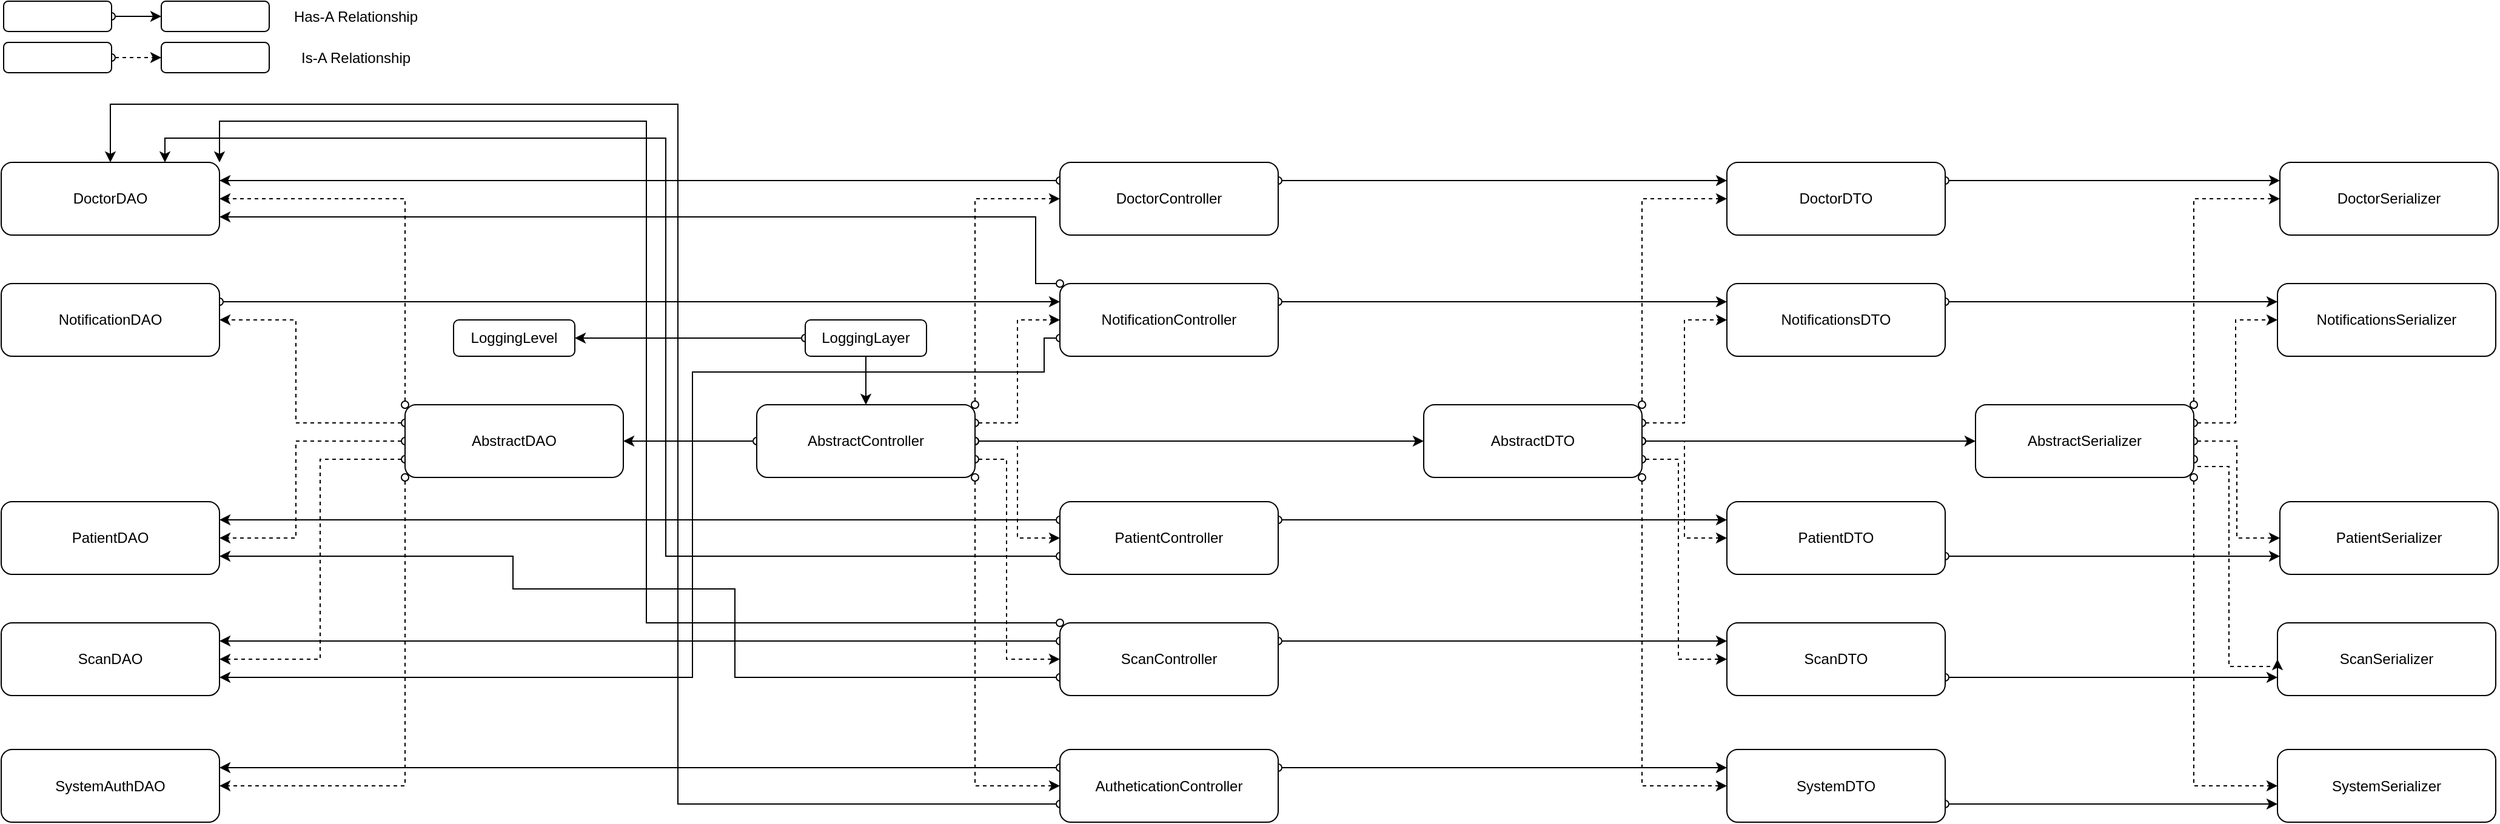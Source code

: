 <mxfile version="14.4.2" type="device"><diagram id="jdWV14Vt02-RPvf8u6lF" name="Page-1"><mxGraphModel dx="2253" dy="860" grid="0" gridSize="10" guides="1" tooltips="1" connect="1" arrows="1" fold="1" page="1" pageScale="1" pageWidth="827" pageHeight="1169" math="0" shadow="0"><root><mxCell id="0"/><mxCell id="1" parent="0"/><mxCell id="c66WBmR9JdQ3a-adTbOw-135" style="edgeStyle=orthogonalEdgeStyle;rounded=0;orthogonalLoop=1;jettySize=auto;html=1;exitX=1;exitY=0.25;exitDx=0;exitDy=0;entryX=0;entryY=0.25;entryDx=0;entryDy=0;startArrow=oval;startFill=0;" edge="1" parent="1" source="c66WBmR9JdQ3a-adTbOw-1" target="c66WBmR9JdQ3a-adTbOw-67"><mxGeometry relative="1" as="geometry"/></mxCell><mxCell id="c66WBmR9JdQ3a-adTbOw-136" style="edgeStyle=orthogonalEdgeStyle;rounded=0;orthogonalLoop=1;jettySize=auto;html=1;exitX=0;exitY=0.25;exitDx=0;exitDy=0;entryX=1;entryY=0.25;entryDx=0;entryDy=0;startArrow=oval;startFill=0;" edge="1" parent="1" source="c66WBmR9JdQ3a-adTbOw-1" target="c66WBmR9JdQ3a-adTbOw-32"><mxGeometry relative="1" as="geometry"/></mxCell><mxCell id="c66WBmR9JdQ3a-adTbOw-1" value="DoctorController" style="rounded=1;whiteSpace=wrap;html=1;" vertex="1" parent="1"><mxGeometry x="210" y="150" width="180" height="60" as="geometry"/></mxCell><mxCell id="c66WBmR9JdQ3a-adTbOw-134" style="edgeStyle=orthogonalEdgeStyle;rounded=0;orthogonalLoop=1;jettySize=auto;html=1;exitX=1;exitY=0.25;exitDx=0;exitDy=0;entryX=0;entryY=0.25;entryDx=0;entryDy=0;startArrow=oval;startFill=0;" edge="1" parent="1" source="c66WBmR9JdQ3a-adTbOw-2" target="c66WBmR9JdQ3a-adTbOw-68"><mxGeometry relative="1" as="geometry"/></mxCell><mxCell id="c66WBmR9JdQ3a-adTbOw-142" style="edgeStyle=orthogonalEdgeStyle;rounded=0;orthogonalLoop=1;jettySize=auto;html=1;exitX=0;exitY=0;exitDx=0;exitDy=0;entryX=1;entryY=0.75;entryDx=0;entryDy=0;startArrow=oval;startFill=0;" edge="1" parent="1" source="c66WBmR9JdQ3a-adTbOw-2" target="c66WBmR9JdQ3a-adTbOw-32"><mxGeometry relative="1" as="geometry"><Array as="points"><mxPoint x="190" y="250"/><mxPoint x="190" y="195"/></Array></mxGeometry></mxCell><mxCell id="c66WBmR9JdQ3a-adTbOw-144" style="edgeStyle=orthogonalEdgeStyle;rounded=0;orthogonalLoop=1;jettySize=auto;html=1;exitX=0;exitY=0.75;exitDx=0;exitDy=0;entryX=1;entryY=0.75;entryDx=0;entryDy=0;startArrow=oval;startFill=0;targetPerimeterSpacing=8;" edge="1" parent="1" source="c66WBmR9JdQ3a-adTbOw-2" target="c66WBmR9JdQ3a-adTbOw-35"><mxGeometry relative="1" as="geometry"><Array as="points"><mxPoint x="197" y="295"/><mxPoint x="197" y="323"/><mxPoint x="-93" y="323"/><mxPoint x="-93" y="575"/></Array></mxGeometry></mxCell><mxCell id="c66WBmR9JdQ3a-adTbOw-2" value="&lt;span&gt;NotificationController&lt;/span&gt;" style="rounded=1;whiteSpace=wrap;html=1;" vertex="1" parent="1"><mxGeometry x="210" y="250" width="180" height="60" as="geometry"/></mxCell><mxCell id="c66WBmR9JdQ3a-adTbOw-132" style="edgeStyle=orthogonalEdgeStyle;rounded=0;orthogonalLoop=1;jettySize=auto;html=1;exitX=1;exitY=0.25;exitDx=0;exitDy=0;entryX=0;entryY=0.25;entryDx=0;entryDy=0;startArrow=oval;startFill=0;" edge="1" parent="1" source="c66WBmR9JdQ3a-adTbOw-3" target="c66WBmR9JdQ3a-adTbOw-69"><mxGeometry relative="1" as="geometry"/></mxCell><mxCell id="c66WBmR9JdQ3a-adTbOw-137" style="edgeStyle=orthogonalEdgeStyle;rounded=0;orthogonalLoop=1;jettySize=auto;html=1;exitX=0;exitY=0.25;exitDx=0;exitDy=0;entryX=1;entryY=0.25;entryDx=0;entryDy=0;targetPerimeterSpacing=8;startArrow=oval;startFill=0;" edge="1" parent="1" source="c66WBmR9JdQ3a-adTbOw-3" target="c66WBmR9JdQ3a-adTbOw-34"><mxGeometry relative="1" as="geometry"/></mxCell><mxCell id="c66WBmR9JdQ3a-adTbOw-145" style="edgeStyle=orthogonalEdgeStyle;rounded=0;orthogonalLoop=1;jettySize=auto;html=1;exitX=0;exitY=0.75;exitDx=0;exitDy=0;entryX=0.75;entryY=0;entryDx=0;entryDy=0;startArrow=oval;startFill=0;targetPerimeterSpacing=8;" edge="1" parent="1" source="c66WBmR9JdQ3a-adTbOw-3" target="c66WBmR9JdQ3a-adTbOw-32"><mxGeometry relative="1" as="geometry"><Array as="points"><mxPoint x="-115" y="475"/><mxPoint x="-115" y="130"/><mxPoint x="-528" y="130"/></Array></mxGeometry></mxCell><mxCell id="c66WBmR9JdQ3a-adTbOw-3" value="&lt;span&gt;PatientController&lt;/span&gt;" style="rounded=1;whiteSpace=wrap;html=1;" vertex="1" parent="1"><mxGeometry x="210" y="430" width="180" height="60" as="geometry"/></mxCell><mxCell id="c66WBmR9JdQ3a-adTbOw-131" style="edgeStyle=orthogonalEdgeStyle;rounded=0;orthogonalLoop=1;jettySize=auto;html=1;exitX=1;exitY=0.25;exitDx=0;exitDy=0;entryX=0;entryY=0.25;entryDx=0;entryDy=0;startArrow=oval;startFill=0;" edge="1" parent="1" source="c66WBmR9JdQ3a-adTbOw-4" target="c66WBmR9JdQ3a-adTbOw-70"><mxGeometry relative="1" as="geometry"/></mxCell><mxCell id="c66WBmR9JdQ3a-adTbOw-138" style="edgeStyle=orthogonalEdgeStyle;rounded=0;orthogonalLoop=1;jettySize=auto;html=1;exitX=0;exitY=0.25;exitDx=0;exitDy=0;entryX=1;entryY=0.25;entryDx=0;entryDy=0;startArrow=oval;startFill=0;" edge="1" parent="1" source="c66WBmR9JdQ3a-adTbOw-4" target="c66WBmR9JdQ3a-adTbOw-35"><mxGeometry relative="1" as="geometry"/></mxCell><mxCell id="c66WBmR9JdQ3a-adTbOw-146" style="edgeStyle=orthogonalEdgeStyle;rounded=0;orthogonalLoop=1;jettySize=auto;html=1;exitX=0;exitY=0.75;exitDx=0;exitDy=0;entryX=1;entryY=0.75;entryDx=0;entryDy=0;startArrow=oval;startFill=0;targetPerimeterSpacing=8;" edge="1" parent="1" source="c66WBmR9JdQ3a-adTbOw-4" target="c66WBmR9JdQ3a-adTbOw-34"><mxGeometry relative="1" as="geometry"><Array as="points"><mxPoint x="-58" y="575"/><mxPoint x="-58" y="502"/><mxPoint x="-241" y="502"/><mxPoint x="-241" y="475"/></Array></mxGeometry></mxCell><mxCell id="c66WBmR9JdQ3a-adTbOw-147" style="edgeStyle=orthogonalEdgeStyle;rounded=0;orthogonalLoop=1;jettySize=auto;html=1;exitX=0;exitY=0;exitDx=0;exitDy=0;entryX=1;entryY=0;entryDx=0;entryDy=0;startArrow=oval;startFill=0;targetPerimeterSpacing=8;" edge="1" parent="1" source="c66WBmR9JdQ3a-adTbOw-4" target="c66WBmR9JdQ3a-adTbOw-32"><mxGeometry relative="1" as="geometry"><Array as="points"><mxPoint x="-131" y="530"/><mxPoint x="-131" y="116"/><mxPoint x="-483" y="116"/></Array></mxGeometry></mxCell><mxCell id="c66WBmR9JdQ3a-adTbOw-4" value="&lt;span&gt;ScanController&lt;/span&gt;" style="rounded=1;whiteSpace=wrap;html=1;" vertex="1" parent="1"><mxGeometry x="210" y="530" width="180" height="60" as="geometry"/></mxCell><mxCell id="c66WBmR9JdQ3a-adTbOw-130" style="edgeStyle=orthogonalEdgeStyle;rounded=0;orthogonalLoop=1;jettySize=auto;html=1;exitX=1;exitY=0.25;exitDx=0;exitDy=0;entryX=0;entryY=0.25;entryDx=0;entryDy=0;startArrow=oval;startFill=0;" edge="1" parent="1" source="c66WBmR9JdQ3a-adTbOw-5" target="c66WBmR9JdQ3a-adTbOw-85"><mxGeometry relative="1" as="geometry"><Array as="points"/></mxGeometry></mxCell><mxCell id="c66WBmR9JdQ3a-adTbOw-139" style="edgeStyle=orthogonalEdgeStyle;rounded=0;orthogonalLoop=1;jettySize=auto;html=1;exitX=0;exitY=0.25;exitDx=0;exitDy=0;entryX=1;entryY=0.25;entryDx=0;entryDy=0;startArrow=oval;startFill=0;" edge="1" parent="1" source="c66WBmR9JdQ3a-adTbOw-5" target="c66WBmR9JdQ3a-adTbOw-36"><mxGeometry relative="1" as="geometry"/></mxCell><mxCell id="c66WBmR9JdQ3a-adTbOw-148" style="edgeStyle=orthogonalEdgeStyle;rounded=0;orthogonalLoop=1;jettySize=auto;html=1;exitX=0;exitY=0.75;exitDx=0;exitDy=0;entryX=0.5;entryY=0;entryDx=0;entryDy=0;startArrow=oval;startFill=0;targetPerimeterSpacing=8;" edge="1" parent="1" source="c66WBmR9JdQ3a-adTbOw-5" target="c66WBmR9JdQ3a-adTbOw-32"><mxGeometry relative="1" as="geometry"><Array as="points"><mxPoint x="-105" y="680"/><mxPoint x="-105" y="102"/><mxPoint x="-573" y="102"/></Array></mxGeometry></mxCell><mxCell id="c66WBmR9JdQ3a-adTbOw-5" value="&lt;span&gt;AutheticationController&lt;/span&gt;" style="rounded=1;whiteSpace=wrap;html=1;" vertex="1" parent="1"><mxGeometry x="210" y="634.5" width="180" height="60" as="geometry"/></mxCell><mxCell id="c66WBmR9JdQ3a-adTbOw-49" style="edgeStyle=orthogonalEdgeStyle;rounded=0;orthogonalLoop=1;jettySize=auto;html=1;exitX=0;exitY=0.5;exitDx=0;exitDy=0;entryX=1;entryY=0.5;entryDx=0;entryDy=0;startArrow=oval;startFill=0;" edge="1" parent="1" source="c66WBmR9JdQ3a-adTbOw-8" target="c66WBmR9JdQ3a-adTbOw-31"><mxGeometry relative="1" as="geometry"/></mxCell><mxCell id="c66WBmR9JdQ3a-adTbOw-112" style="edgeStyle=orthogonalEdgeStyle;rounded=0;orthogonalLoop=1;jettySize=auto;html=1;exitX=1;exitY=0;exitDx=0;exitDy=0;dashed=1;entryX=0;entryY=0.5;entryDx=0;entryDy=0;startArrow=oval;startFill=0;" edge="1" parent="1" source="c66WBmR9JdQ3a-adTbOw-8" target="c66WBmR9JdQ3a-adTbOw-1"><mxGeometry relative="1" as="geometry"><mxPoint x="150" y="180" as="targetPoint"/></mxGeometry></mxCell><mxCell id="c66WBmR9JdQ3a-adTbOw-113" style="edgeStyle=orthogonalEdgeStyle;rounded=0;orthogonalLoop=1;jettySize=auto;html=1;exitX=1;exitY=0.25;exitDx=0;exitDy=0;entryX=0;entryY=0.5;entryDx=0;entryDy=0;dashed=1;startArrow=oval;startFill=0;" edge="1" parent="1" source="c66WBmR9JdQ3a-adTbOw-8" target="c66WBmR9JdQ3a-adTbOw-2"><mxGeometry relative="1" as="geometry"/></mxCell><mxCell id="c66WBmR9JdQ3a-adTbOw-114" style="edgeStyle=orthogonalEdgeStyle;rounded=0;orthogonalLoop=1;jettySize=auto;html=1;exitX=1;exitY=0.5;exitDx=0;exitDy=0;entryX=0;entryY=0.5;entryDx=0;entryDy=0;dashed=1;startArrow=oval;startFill=0;" edge="1" parent="1" source="c66WBmR9JdQ3a-adTbOw-8" target="c66WBmR9JdQ3a-adTbOw-3"><mxGeometry relative="1" as="geometry"/></mxCell><mxCell id="c66WBmR9JdQ3a-adTbOw-115" style="edgeStyle=orthogonalEdgeStyle;rounded=0;orthogonalLoop=1;jettySize=auto;html=1;exitX=1;exitY=0.75;exitDx=0;exitDy=0;entryX=0;entryY=0.5;entryDx=0;entryDy=0;dashed=1;startArrow=oval;startFill=0;" edge="1" parent="1" source="c66WBmR9JdQ3a-adTbOw-8" target="c66WBmR9JdQ3a-adTbOw-4"><mxGeometry relative="1" as="geometry"><Array as="points"><mxPoint x="166" y="395"/><mxPoint x="166" y="560"/></Array></mxGeometry></mxCell><mxCell id="c66WBmR9JdQ3a-adTbOw-116" style="edgeStyle=orthogonalEdgeStyle;rounded=0;orthogonalLoop=1;jettySize=auto;html=1;exitX=1;exitY=1;exitDx=0;exitDy=0;entryX=0;entryY=0.5;entryDx=0;entryDy=0;dashed=1;startArrow=oval;startFill=0;" edge="1" parent="1" source="c66WBmR9JdQ3a-adTbOw-8" target="c66WBmR9JdQ3a-adTbOw-5"><mxGeometry relative="1" as="geometry"/></mxCell><mxCell id="c66WBmR9JdQ3a-adTbOw-179" style="edgeStyle=orthogonalEdgeStyle;rounded=0;orthogonalLoop=1;jettySize=auto;html=1;exitX=1;exitY=0.5;exitDx=0;exitDy=0;entryX=0;entryY=0.5;entryDx=0;entryDy=0;startArrow=oval;startFill=0;targetPerimeterSpacing=8;" edge="1" parent="1" source="c66WBmR9JdQ3a-adTbOw-8" target="c66WBmR9JdQ3a-adTbOw-72"><mxGeometry relative="1" as="geometry"/></mxCell><mxCell id="c66WBmR9JdQ3a-adTbOw-8" value="AbstractController" style="rounded=1;whiteSpace=wrap;html=1;" vertex="1" parent="1"><mxGeometry x="-40" y="350" width="180" height="60" as="geometry"/></mxCell><mxCell id="c66WBmR9JdQ3a-adTbOw-106" style="edgeStyle=orthogonalEdgeStyle;rounded=0;orthogonalLoop=1;jettySize=auto;html=1;exitX=0;exitY=0;exitDx=0;exitDy=0;entryX=1;entryY=0.5;entryDx=0;entryDy=0;dashed=1;startArrow=oval;startFill=0;" edge="1" parent="1" source="c66WBmR9JdQ3a-adTbOw-31" target="c66WBmR9JdQ3a-adTbOw-32"><mxGeometry relative="1" as="geometry"><mxPoint x="-350" y="365" as="targetPoint"/></mxGeometry></mxCell><mxCell id="c66WBmR9JdQ3a-adTbOw-107" style="edgeStyle=orthogonalEdgeStyle;rounded=0;orthogonalLoop=1;jettySize=auto;html=1;entryX=1;entryY=0.5;entryDx=0;entryDy=0;dashed=1;exitX=0;exitY=0.25;exitDx=0;exitDy=0;startArrow=oval;startFill=0;" edge="1" parent="1" source="c66WBmR9JdQ3a-adTbOw-31" target="c66WBmR9JdQ3a-adTbOw-33"><mxGeometry relative="1" as="geometry"><mxPoint x="-360" y="380" as="sourcePoint"/><Array as="points"><mxPoint x="-420" y="365"/><mxPoint x="-420" y="280"/></Array></mxGeometry></mxCell><mxCell id="c66WBmR9JdQ3a-adTbOw-109" style="edgeStyle=orthogonalEdgeStyle;rounded=0;orthogonalLoop=1;jettySize=auto;html=1;exitX=0;exitY=0.5;exitDx=0;exitDy=0;dashed=1;entryX=1;entryY=0.5;entryDx=0;entryDy=0;startArrow=oval;startFill=0;" edge="1" parent="1" source="c66WBmR9JdQ3a-adTbOw-31" target="c66WBmR9JdQ3a-adTbOw-34"><mxGeometry relative="1" as="geometry"><mxPoint x="-400" y="420" as="targetPoint"/><Array as="points"><mxPoint x="-420" y="380"/><mxPoint x="-420" y="460"/></Array></mxGeometry></mxCell><mxCell id="c66WBmR9JdQ3a-adTbOw-110" style="edgeStyle=orthogonalEdgeStyle;rounded=0;orthogonalLoop=1;jettySize=auto;html=1;exitX=0;exitY=0.75;exitDx=0;exitDy=0;entryX=1;entryY=0.5;entryDx=0;entryDy=0;dashed=1;startArrow=oval;startFill=0;" edge="1" parent="1" source="c66WBmR9JdQ3a-adTbOw-31" target="c66WBmR9JdQ3a-adTbOw-35"><mxGeometry relative="1" as="geometry"><Array as="points"><mxPoint x="-400" y="395"/><mxPoint x="-400" y="560"/></Array></mxGeometry></mxCell><mxCell id="c66WBmR9JdQ3a-adTbOw-111" style="edgeStyle=orthogonalEdgeStyle;rounded=0;orthogonalLoop=1;jettySize=auto;html=1;exitX=0;exitY=1;exitDx=0;exitDy=0;entryX=1;entryY=0.5;entryDx=0;entryDy=0;dashed=1;startArrow=oval;startFill=0;" edge="1" parent="1" source="c66WBmR9JdQ3a-adTbOw-31" target="c66WBmR9JdQ3a-adTbOw-36"><mxGeometry relative="1" as="geometry"/></mxCell><mxCell id="c66WBmR9JdQ3a-adTbOw-31" value="AbstractDAO" style="rounded=1;whiteSpace=wrap;html=1;" vertex="1" parent="1"><mxGeometry x="-330" y="350" width="180" height="60" as="geometry"/></mxCell><mxCell id="c66WBmR9JdQ3a-adTbOw-32" value="DoctorDAO" style="rounded=1;whiteSpace=wrap;html=1;" vertex="1" parent="1"><mxGeometry x="-663" y="150" width="180" height="60" as="geometry"/></mxCell><mxCell id="c66WBmR9JdQ3a-adTbOw-120" style="edgeStyle=orthogonalEdgeStyle;rounded=0;orthogonalLoop=1;jettySize=auto;html=1;exitX=1;exitY=0.25;exitDx=0;exitDy=0;entryX=0;entryY=0.25;entryDx=0;entryDy=0;startArrow=oval;startFill=0;" edge="1" parent="1" source="c66WBmR9JdQ3a-adTbOw-33" target="c66WBmR9JdQ3a-adTbOw-2"><mxGeometry relative="1" as="geometry"/></mxCell><mxCell id="c66WBmR9JdQ3a-adTbOw-33" value="NotificationDAO" style="rounded=1;whiteSpace=wrap;html=1;" vertex="1" parent="1"><mxGeometry x="-663" y="250" width="180" height="60" as="geometry"/></mxCell><mxCell id="c66WBmR9JdQ3a-adTbOw-34" value="&lt;span&gt;PatientDAO&lt;/span&gt;" style="rounded=1;whiteSpace=wrap;html=1;" vertex="1" parent="1"><mxGeometry x="-663" y="430" width="180" height="60" as="geometry"/></mxCell><mxCell id="c66WBmR9JdQ3a-adTbOw-35" value="&lt;span&gt;ScanDAO&lt;/span&gt;" style="rounded=1;whiteSpace=wrap;html=1;" vertex="1" parent="1"><mxGeometry x="-663" y="530" width="180" height="60" as="geometry"/></mxCell><mxCell id="c66WBmR9JdQ3a-adTbOw-36" value="SystemAuthDAO" style="rounded=1;whiteSpace=wrap;html=1;" vertex="1" parent="1"><mxGeometry x="-663" y="634.5" width="180" height="60" as="geometry"/></mxCell><mxCell id="c66WBmR9JdQ3a-adTbOw-165" style="edgeStyle=orthogonalEdgeStyle;rounded=0;orthogonalLoop=1;jettySize=auto;html=1;exitX=1;exitY=0.25;exitDx=0;exitDy=0;entryX=0;entryY=0.25;entryDx=0;entryDy=0;startArrow=oval;startFill=0;targetPerimeterSpacing=8;" edge="1" parent="1" source="c66WBmR9JdQ3a-adTbOw-67" target="c66WBmR9JdQ3a-adTbOw-149"><mxGeometry relative="1" as="geometry"/></mxCell><mxCell id="c66WBmR9JdQ3a-adTbOw-67" value="DoctorDTO" style="rounded=1;whiteSpace=wrap;html=1;" vertex="1" parent="1"><mxGeometry x="760" y="150" width="180" height="60" as="geometry"/></mxCell><mxCell id="c66WBmR9JdQ3a-adTbOw-164" style="edgeStyle=orthogonalEdgeStyle;rounded=0;orthogonalLoop=1;jettySize=auto;html=1;exitX=1;exitY=0.25;exitDx=0;exitDy=0;entryX=0;entryY=0.25;entryDx=0;entryDy=0;startArrow=oval;startFill=0;targetPerimeterSpacing=8;" edge="1" parent="1" source="c66WBmR9JdQ3a-adTbOw-68" target="c66WBmR9JdQ3a-adTbOw-150"><mxGeometry relative="1" as="geometry"/></mxCell><mxCell id="c66WBmR9JdQ3a-adTbOw-68" value="NotificationsDTO" style="rounded=1;whiteSpace=wrap;html=1;" vertex="1" parent="1"><mxGeometry x="760" y="250" width="180" height="60" as="geometry"/></mxCell><mxCell id="c66WBmR9JdQ3a-adTbOw-163" style="edgeStyle=orthogonalEdgeStyle;rounded=0;orthogonalLoop=1;jettySize=auto;html=1;exitX=1;exitY=0.75;exitDx=0;exitDy=0;entryX=0;entryY=0.75;entryDx=0;entryDy=0;startArrow=oval;startFill=0;targetPerimeterSpacing=8;" edge="1" parent="1" source="c66WBmR9JdQ3a-adTbOw-69" target="c66WBmR9JdQ3a-adTbOw-151"><mxGeometry relative="1" as="geometry"/></mxCell><mxCell id="c66WBmR9JdQ3a-adTbOw-69" value="&lt;span&gt;PatientDTO&lt;/span&gt;" style="rounded=1;whiteSpace=wrap;html=1;" vertex="1" parent="1"><mxGeometry x="760" y="430" width="180" height="60" as="geometry"/></mxCell><mxCell id="c66WBmR9JdQ3a-adTbOw-162" style="edgeStyle=orthogonalEdgeStyle;rounded=0;orthogonalLoop=1;jettySize=auto;html=1;exitX=1;exitY=0.75;exitDx=0;exitDy=0;entryX=0;entryY=0.75;entryDx=0;entryDy=0;startArrow=oval;startFill=0;targetPerimeterSpacing=8;" edge="1" parent="1" source="c66WBmR9JdQ3a-adTbOw-70" target="c66WBmR9JdQ3a-adTbOw-152"><mxGeometry relative="1" as="geometry"/></mxCell><mxCell id="c66WBmR9JdQ3a-adTbOw-70" value="ScanDTO" style="rounded=1;whiteSpace=wrap;html=1;" vertex="1" parent="1"><mxGeometry x="760" y="530" width="180" height="60" as="geometry"/></mxCell><mxCell id="c66WBmR9JdQ3a-adTbOw-124" style="edgeStyle=orthogonalEdgeStyle;rounded=0;orthogonalLoop=1;jettySize=auto;html=1;exitX=1;exitY=0;exitDx=0;exitDy=0;entryX=0;entryY=0.5;entryDx=0;entryDy=0;dashed=1;startArrow=oval;startFill=0;" edge="1" parent="1" source="c66WBmR9JdQ3a-adTbOw-72" target="c66WBmR9JdQ3a-adTbOw-67"><mxGeometry relative="1" as="geometry"/></mxCell><mxCell id="c66WBmR9JdQ3a-adTbOw-125" style="edgeStyle=orthogonalEdgeStyle;rounded=0;orthogonalLoop=1;jettySize=auto;html=1;exitX=1;exitY=0.25;exitDx=0;exitDy=0;entryX=0;entryY=0.5;entryDx=0;entryDy=0;dashed=1;startArrow=oval;startFill=0;" edge="1" parent="1" source="c66WBmR9JdQ3a-adTbOw-72" target="c66WBmR9JdQ3a-adTbOw-68"><mxGeometry relative="1" as="geometry"/></mxCell><mxCell id="c66WBmR9JdQ3a-adTbOw-126" style="edgeStyle=orthogonalEdgeStyle;rounded=0;orthogonalLoop=1;jettySize=auto;html=1;exitX=1;exitY=0.5;exitDx=0;exitDy=0;entryX=0;entryY=0.5;entryDx=0;entryDy=0;dashed=1;startArrow=oval;startFill=0;" edge="1" parent="1" source="c66WBmR9JdQ3a-adTbOw-72" target="c66WBmR9JdQ3a-adTbOw-69"><mxGeometry relative="1" as="geometry"/></mxCell><mxCell id="c66WBmR9JdQ3a-adTbOw-128" style="edgeStyle=orthogonalEdgeStyle;rounded=0;orthogonalLoop=1;jettySize=auto;html=1;exitX=1;exitY=0.75;exitDx=0;exitDy=0;entryX=0;entryY=0.5;entryDx=0;entryDy=0;dashed=1;startArrow=oval;startFill=0;" edge="1" parent="1" source="c66WBmR9JdQ3a-adTbOw-72" target="c66WBmR9JdQ3a-adTbOw-70"><mxGeometry relative="1" as="geometry"><Array as="points"><mxPoint x="720" y="395"/><mxPoint x="720" y="560"/></Array></mxGeometry></mxCell><mxCell id="c66WBmR9JdQ3a-adTbOw-129" style="edgeStyle=orthogonalEdgeStyle;rounded=0;orthogonalLoop=1;jettySize=auto;html=1;exitX=1;exitY=1;exitDx=0;exitDy=0;entryX=0;entryY=0.5;entryDx=0;entryDy=0;dashed=1;startArrow=oval;startFill=0;" edge="1" parent="1" source="c66WBmR9JdQ3a-adTbOw-72" target="c66WBmR9JdQ3a-adTbOw-85"><mxGeometry relative="1" as="geometry"/></mxCell><mxCell id="c66WBmR9JdQ3a-adTbOw-160" style="edgeStyle=orthogonalEdgeStyle;rounded=0;orthogonalLoop=1;jettySize=auto;html=1;exitX=1;exitY=0.5;exitDx=0;exitDy=0;entryX=0;entryY=0.5;entryDx=0;entryDy=0;startArrow=oval;startFill=0;targetPerimeterSpacing=8;" edge="1" parent="1" source="c66WBmR9JdQ3a-adTbOw-72" target="c66WBmR9JdQ3a-adTbOw-158"><mxGeometry relative="1" as="geometry"/></mxCell><mxCell id="c66WBmR9JdQ3a-adTbOw-72" value="AbstractDTO" style="rounded=1;whiteSpace=wrap;html=1;" vertex="1" parent="1"><mxGeometry x="510" y="350" width="180" height="60" as="geometry"/></mxCell><mxCell id="c66WBmR9JdQ3a-adTbOw-161" style="edgeStyle=orthogonalEdgeStyle;rounded=0;orthogonalLoop=1;jettySize=auto;html=1;exitX=1;exitY=0.75;exitDx=0;exitDy=0;entryX=0;entryY=0.75;entryDx=0;entryDy=0;startArrow=oval;startFill=0;targetPerimeterSpacing=8;" edge="1" parent="1" source="c66WBmR9JdQ3a-adTbOw-85" target="c66WBmR9JdQ3a-adTbOw-159"><mxGeometry relative="1" as="geometry"/></mxCell><mxCell id="c66WBmR9JdQ3a-adTbOw-85" value="SystemDTO" style="rounded=1;whiteSpace=wrap;html=1;" vertex="1" parent="1"><mxGeometry x="760" y="634.5" width="180" height="60" as="geometry"/></mxCell><mxCell id="c66WBmR9JdQ3a-adTbOw-122" style="edgeStyle=orthogonalEdgeStyle;rounded=0;orthogonalLoop=1;jettySize=auto;html=1;exitX=0.5;exitY=1;exitDx=0;exitDy=0;entryX=0.5;entryY=0;entryDx=0;entryDy=0;" edge="1" parent="1" source="c66WBmR9JdQ3a-adTbOw-99" target="c66WBmR9JdQ3a-adTbOw-8"><mxGeometry relative="1" as="geometry"/></mxCell><mxCell id="c66WBmR9JdQ3a-adTbOw-168" style="edgeStyle=orthogonalEdgeStyle;rounded=0;orthogonalLoop=1;jettySize=auto;html=1;exitX=0;exitY=0.5;exitDx=0;exitDy=0;entryX=1;entryY=0.5;entryDx=0;entryDy=0;startArrow=oval;startFill=0;targetPerimeterSpacing=8;" edge="1" parent="1" source="c66WBmR9JdQ3a-adTbOw-99" target="c66WBmR9JdQ3a-adTbOw-166"><mxGeometry relative="1" as="geometry"/></mxCell><mxCell id="c66WBmR9JdQ3a-adTbOw-99" value="LoggingLayer" style="rounded=1;whiteSpace=wrap;html=1;" vertex="1" parent="1"><mxGeometry y="280" width="100" height="30" as="geometry"/></mxCell><mxCell id="c66WBmR9JdQ3a-adTbOw-149" value="DoctorSerializer" style="rounded=1;whiteSpace=wrap;html=1;" vertex="1" parent="1"><mxGeometry x="1216" y="150" width="180" height="60" as="geometry"/></mxCell><mxCell id="c66WBmR9JdQ3a-adTbOw-150" value="NotificationsSerializer" style="rounded=1;whiteSpace=wrap;html=1;" vertex="1" parent="1"><mxGeometry x="1214" y="250" width="180" height="60" as="geometry"/></mxCell><mxCell id="c66WBmR9JdQ3a-adTbOw-151" value="&lt;span&gt;PatientSerializer&lt;/span&gt;" style="rounded=1;whiteSpace=wrap;html=1;" vertex="1" parent="1"><mxGeometry x="1216" y="430" width="180" height="60" as="geometry"/></mxCell><mxCell id="c66WBmR9JdQ3a-adTbOw-152" value="ScanSerializer" style="rounded=1;whiteSpace=wrap;html=1;" vertex="1" parent="1"><mxGeometry x="1214" y="530" width="180" height="60" as="geometry"/></mxCell><mxCell id="c66WBmR9JdQ3a-adTbOw-153" style="edgeStyle=orthogonalEdgeStyle;rounded=0;orthogonalLoop=1;jettySize=auto;html=1;exitX=1;exitY=0;exitDx=0;exitDy=0;entryX=0;entryY=0.5;entryDx=0;entryDy=0;dashed=1;startArrow=oval;startFill=0;" edge="1" source="c66WBmR9JdQ3a-adTbOw-158" target="c66WBmR9JdQ3a-adTbOw-149" parent="1"><mxGeometry relative="1" as="geometry"/></mxCell><mxCell id="c66WBmR9JdQ3a-adTbOw-154" style="edgeStyle=orthogonalEdgeStyle;rounded=0;orthogonalLoop=1;jettySize=auto;html=1;exitX=1;exitY=0.25;exitDx=0;exitDy=0;entryX=0;entryY=0.5;entryDx=0;entryDy=0;dashed=1;startArrow=oval;startFill=0;" edge="1" source="c66WBmR9JdQ3a-adTbOw-158" target="c66WBmR9JdQ3a-adTbOw-150" parent="1"><mxGeometry relative="1" as="geometry"/></mxCell><mxCell id="c66WBmR9JdQ3a-adTbOw-155" style="edgeStyle=orthogonalEdgeStyle;rounded=0;orthogonalLoop=1;jettySize=auto;html=1;exitX=1;exitY=0.5;exitDx=0;exitDy=0;entryX=0;entryY=0.5;entryDx=0;entryDy=0;dashed=1;startArrow=oval;startFill=0;" edge="1" source="c66WBmR9JdQ3a-adTbOw-158" target="c66WBmR9JdQ3a-adTbOw-151" parent="1"><mxGeometry relative="1" as="geometry"/></mxCell><mxCell id="c66WBmR9JdQ3a-adTbOw-156" style="edgeStyle=orthogonalEdgeStyle;rounded=0;orthogonalLoop=1;jettySize=auto;html=1;exitX=1;exitY=0.75;exitDx=0;exitDy=0;entryX=0;entryY=0.5;entryDx=0;entryDy=0;dashed=1;startArrow=oval;startFill=0;" edge="1" source="c66WBmR9JdQ3a-adTbOw-158" target="c66WBmR9JdQ3a-adTbOw-152" parent="1"><mxGeometry relative="1" as="geometry"><Array as="points"><mxPoint x="1174" y="401"/><mxPoint x="1174" y="566"/></Array></mxGeometry></mxCell><mxCell id="c66WBmR9JdQ3a-adTbOw-157" style="edgeStyle=orthogonalEdgeStyle;rounded=0;orthogonalLoop=1;jettySize=auto;html=1;exitX=1;exitY=1;exitDx=0;exitDy=0;entryX=0;entryY=0.5;entryDx=0;entryDy=0;dashed=1;startArrow=oval;startFill=0;" edge="1" source="c66WBmR9JdQ3a-adTbOw-158" target="c66WBmR9JdQ3a-adTbOw-159" parent="1"><mxGeometry relative="1" as="geometry"/></mxCell><mxCell id="c66WBmR9JdQ3a-adTbOw-158" value="AbstractSerializer" style="rounded=1;whiteSpace=wrap;html=1;" vertex="1" parent="1"><mxGeometry x="965" y="350" width="180" height="60" as="geometry"/></mxCell><mxCell id="c66WBmR9JdQ3a-adTbOw-159" value="SystemSerializer" style="rounded=1;whiteSpace=wrap;html=1;" vertex="1" parent="1"><mxGeometry x="1214" y="634.5" width="180" height="60" as="geometry"/></mxCell><mxCell id="c66WBmR9JdQ3a-adTbOw-166" value="LoggingLevel" style="rounded=1;whiteSpace=wrap;html=1;" vertex="1" parent="1"><mxGeometry x="-290" y="280" width="100" height="30" as="geometry"/></mxCell><mxCell id="c66WBmR9JdQ3a-adTbOw-173" style="edgeStyle=orthogonalEdgeStyle;rounded=0;orthogonalLoop=1;jettySize=auto;html=1;exitX=1;exitY=0.5;exitDx=0;exitDy=0;entryX=0;entryY=0.5;entryDx=0;entryDy=0;startArrow=oval;startFill=0;targetPerimeterSpacing=8;" edge="1" parent="1" source="c66WBmR9JdQ3a-adTbOw-171" target="c66WBmR9JdQ3a-adTbOw-172"><mxGeometry relative="1" as="geometry"/></mxCell><mxCell id="c66WBmR9JdQ3a-adTbOw-171" value="" style="rounded=1;whiteSpace=wrap;html=1;" vertex="1" parent="1"><mxGeometry x="-661" y="17" width="89" height="25" as="geometry"/></mxCell><mxCell id="c66WBmR9JdQ3a-adTbOw-172" value="" style="rounded=1;whiteSpace=wrap;html=1;" vertex="1" parent="1"><mxGeometry x="-531" y="17" width="89" height="25" as="geometry"/></mxCell><mxCell id="c66WBmR9JdQ3a-adTbOw-174" value="Has-A Relationship" style="text;html=1;align=center;verticalAlign=middle;resizable=0;points=[];autosize=1;" vertex="1" parent="1"><mxGeometry x="-427" y="20.5" width="112" height="18" as="geometry"/></mxCell><mxCell id="c66WBmR9JdQ3a-adTbOw-175" style="edgeStyle=orthogonalEdgeStyle;rounded=0;orthogonalLoop=1;jettySize=auto;html=1;exitX=1;exitY=0.5;exitDx=0;exitDy=0;entryX=0;entryY=0.5;entryDx=0;entryDy=0;startArrow=oval;startFill=0;targetPerimeterSpacing=8;dashed=1;" edge="1" source="c66WBmR9JdQ3a-adTbOw-176" target="c66WBmR9JdQ3a-adTbOw-177" parent="1"><mxGeometry relative="1" as="geometry"/></mxCell><mxCell id="c66WBmR9JdQ3a-adTbOw-176" value="" style="rounded=1;whiteSpace=wrap;html=1;" vertex="1" parent="1"><mxGeometry x="-661" y="51" width="89" height="25" as="geometry"/></mxCell><mxCell id="c66WBmR9JdQ3a-adTbOw-177" value="" style="rounded=1;whiteSpace=wrap;html=1;" vertex="1" parent="1"><mxGeometry x="-531" y="51" width="89" height="25" as="geometry"/></mxCell><mxCell id="c66WBmR9JdQ3a-adTbOw-178" value="Is-A Relationship" style="text;html=1;align=center;verticalAlign=middle;resizable=0;points=[];autosize=1;" vertex="1" parent="1"><mxGeometry x="-421" y="54.5" width="100" height="18" as="geometry"/></mxCell></root></mxGraphModel></diagram></mxfile>